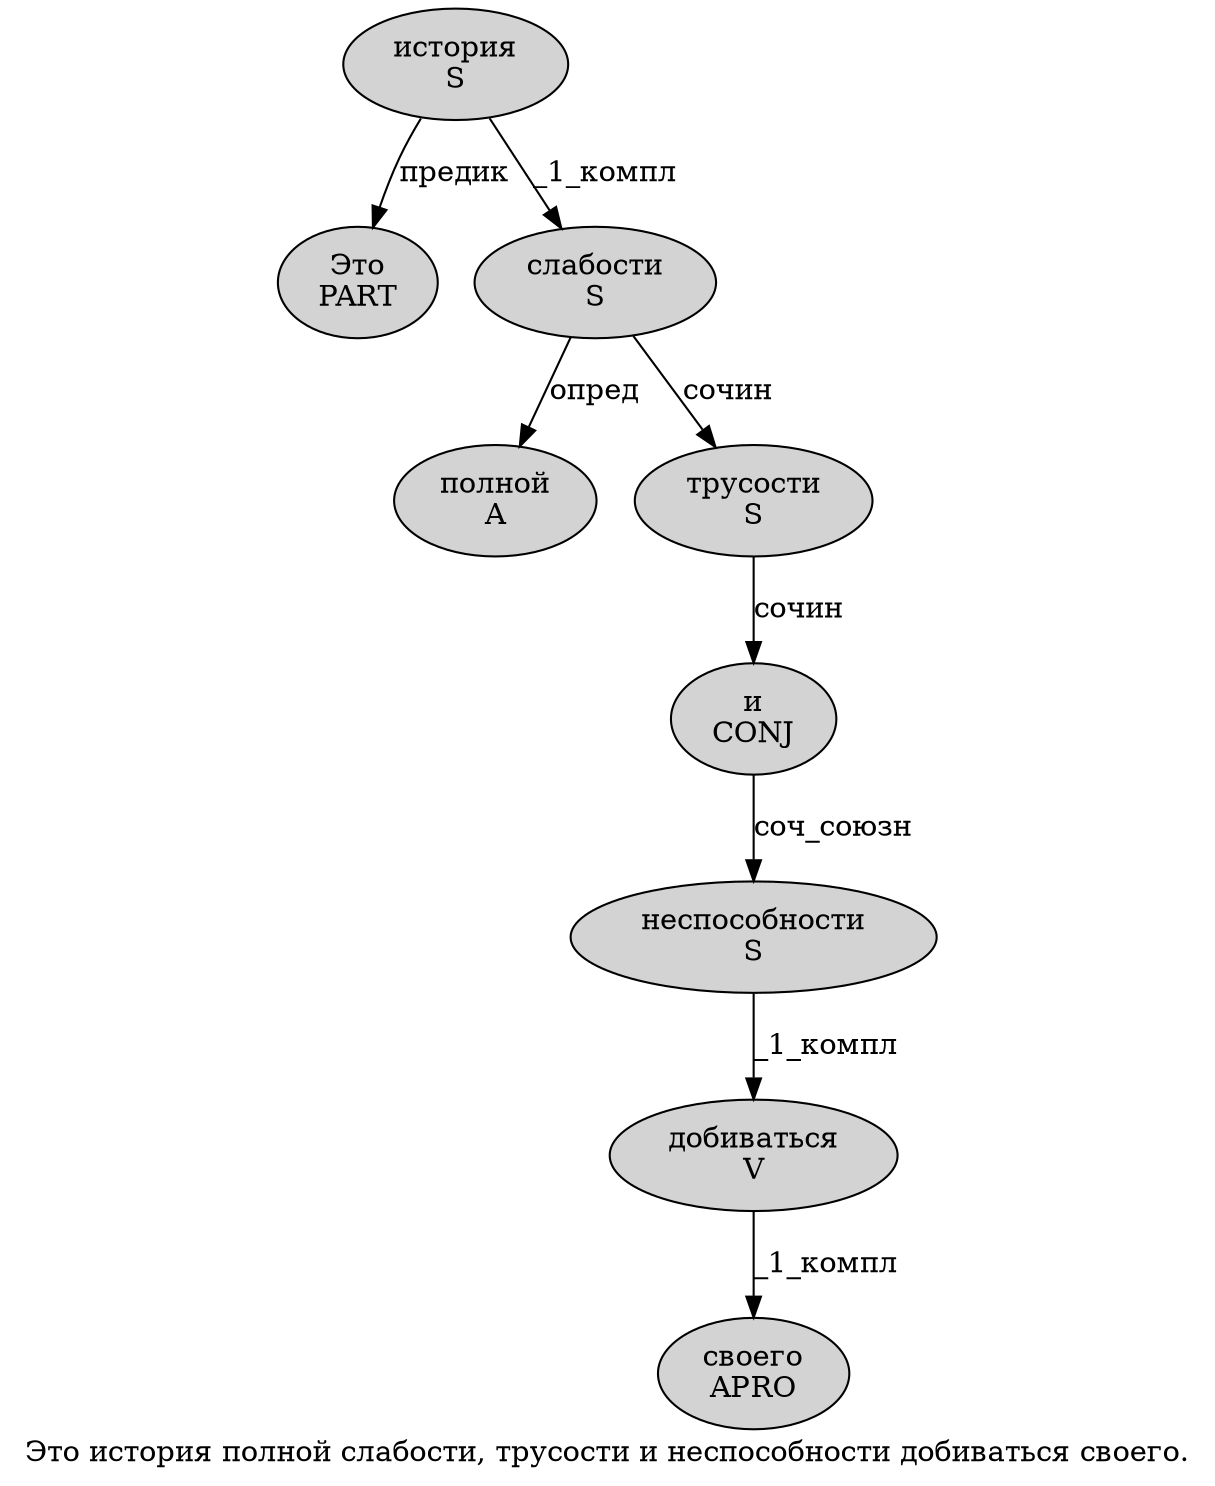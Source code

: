 digraph SENTENCE_3074 {
	graph [label="Это история полной слабости, трусости и неспособности добиваться своего."]
	node [style=filled]
		0 [label="Это
PART" color="" fillcolor=lightgray penwidth=1 shape=ellipse]
		1 [label="история
S" color="" fillcolor=lightgray penwidth=1 shape=ellipse]
		2 [label="полной
A" color="" fillcolor=lightgray penwidth=1 shape=ellipse]
		3 [label="слабости
S" color="" fillcolor=lightgray penwidth=1 shape=ellipse]
		5 [label="трусости
S" color="" fillcolor=lightgray penwidth=1 shape=ellipse]
		6 [label="и
CONJ" color="" fillcolor=lightgray penwidth=1 shape=ellipse]
		7 [label="неспособности
S" color="" fillcolor=lightgray penwidth=1 shape=ellipse]
		8 [label="добиваться
V" color="" fillcolor=lightgray penwidth=1 shape=ellipse]
		9 [label="своего
APRO" color="" fillcolor=lightgray penwidth=1 shape=ellipse]
			1 -> 0 [label="предик"]
			1 -> 3 [label="_1_компл"]
			3 -> 2 [label="опред"]
			3 -> 5 [label="сочин"]
			8 -> 9 [label="_1_компл"]
			7 -> 8 [label="_1_компл"]
			6 -> 7 [label="соч_союзн"]
			5 -> 6 [label="сочин"]
}